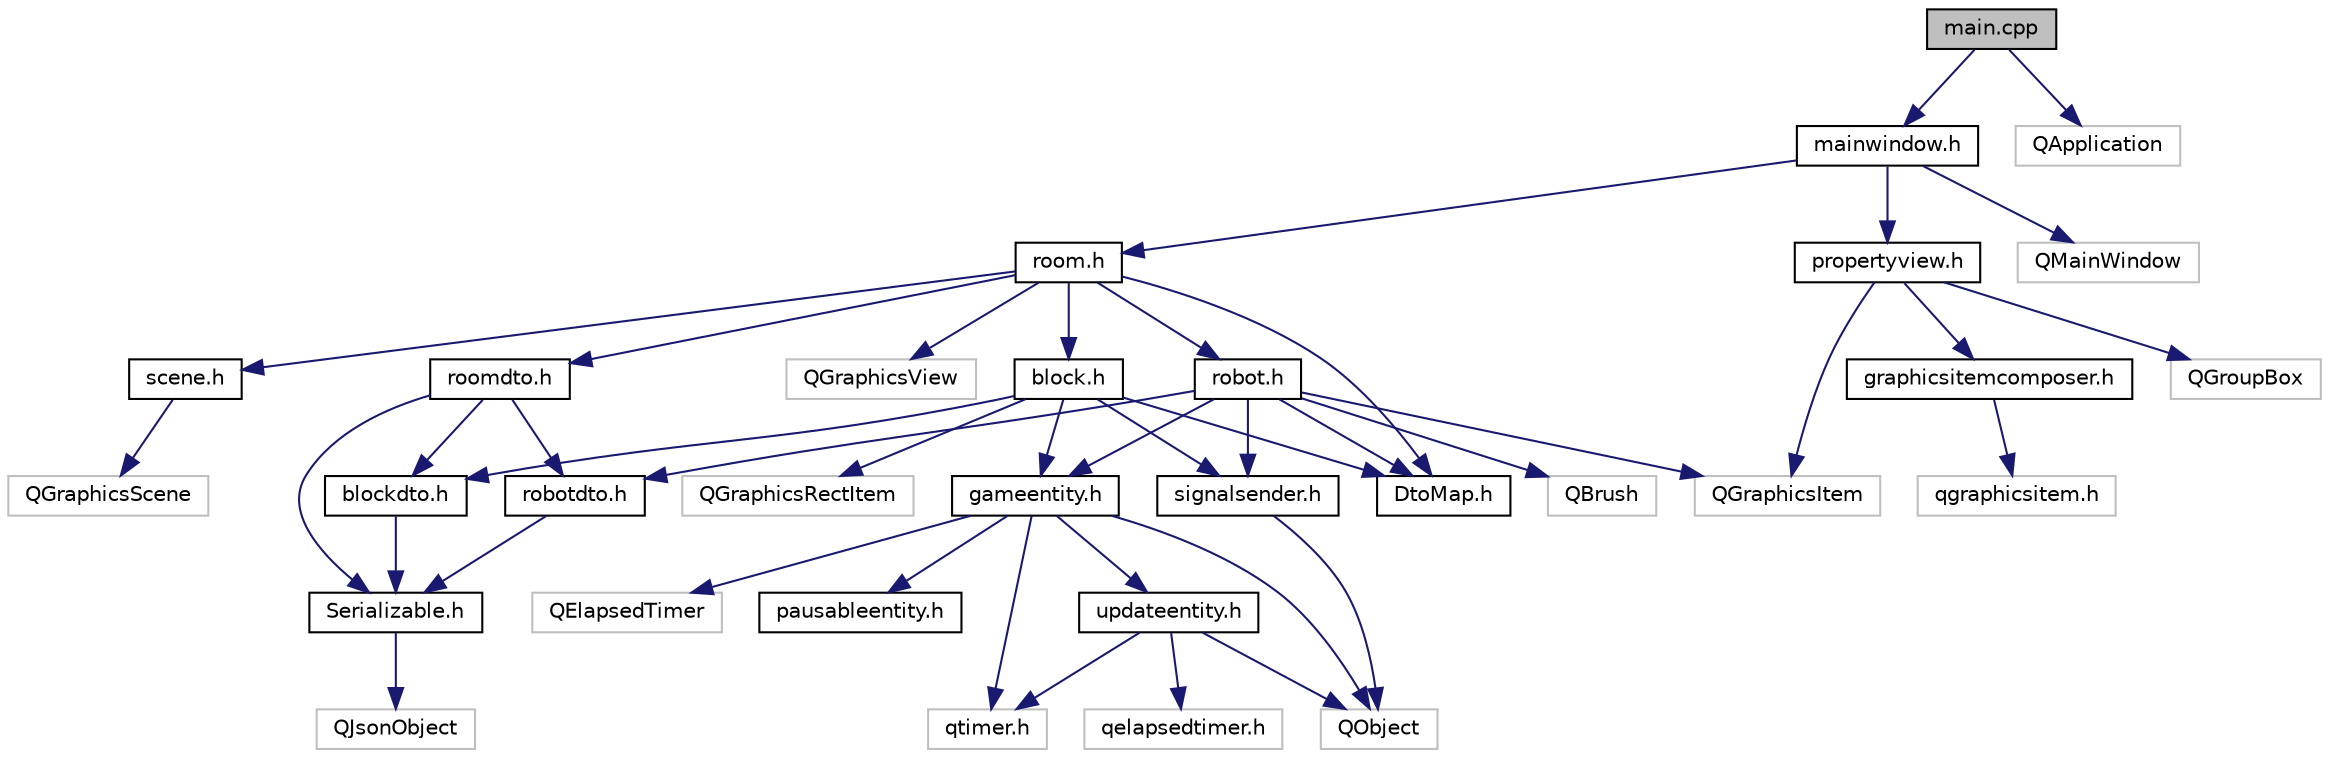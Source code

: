digraph "main.cpp"
{
 // LATEX_PDF_SIZE
  edge [fontname="Helvetica",fontsize="10",labelfontname="Helvetica",labelfontsize="10"];
  node [fontname="Helvetica",fontsize="10",shape=record];
  Node1 [label="main.cpp",height=0.2,width=0.4,color="black", fillcolor="grey75", style="filled", fontcolor="black",tooltip="Project main file"];
  Node1 -> Node2 [color="midnightblue",fontsize="10",style="solid"];
  Node2 [label="mainwindow.h",height=0.2,width=0.4,color="black", fillcolor="white", style="filled",URL="$mainwindow_8h.html",tooltip="Main window class."];
  Node2 -> Node3 [color="midnightblue",fontsize="10",style="solid"];
  Node3 [label="room.h",height=0.2,width=0.4,color="black", fillcolor="white", style="filled",URL="$room_8h.html",tooltip="Class that contains game entites"];
  Node3 -> Node4 [color="midnightblue",fontsize="10",style="solid"];
  Node4 [label="block.h",height=0.2,width=0.4,color="black", fillcolor="white", style="filled",URL="$block_8h.html",tooltip="Block game entity header file."];
  Node4 -> Node5 [color="midnightblue",fontsize="10",style="solid"];
  Node5 [label="DtoMap.h",height=0.2,width=0.4,color="black", fillcolor="white", style="filled",URL="$DtoMap_8h.html",tooltip="Abstract class for classes that can have dto representation"];
  Node4 -> Node6 [color="midnightblue",fontsize="10",style="solid"];
  Node6 [label="blockdto.h",height=0.2,width=0.4,color="black", fillcolor="white", style="filled",URL="$blockdto_8h.html",tooltip="Block game entity dto class"];
  Node6 -> Node7 [color="midnightblue",fontsize="10",style="solid"];
  Node7 [label="Serializable.h",height=0.2,width=0.4,color="black", fillcolor="white", style="filled",URL="$Serializable_8h.html",tooltip="Abstract class for classes that can be serialized as json object."];
  Node7 -> Node8 [color="midnightblue",fontsize="10",style="solid"];
  Node8 [label="QJsonObject",height=0.2,width=0.4,color="grey75", fillcolor="white", style="filled",tooltip=" "];
  Node4 -> Node9 [color="midnightblue",fontsize="10",style="solid"];
  Node9 [label="gameentity.h",height=0.2,width=0.4,color="black", fillcolor="white", style="filled",URL="$gameentity_8h.html",tooltip="Entity with ability to peridiocally update and pause."];
  Node9 -> Node10 [color="midnightblue",fontsize="10",style="solid"];
  Node10 [label="pausableentity.h",height=0.2,width=0.4,color="black", fillcolor="white", style="filled",URL="$pausableentity_8h.html",tooltip="Entity with ability to pause logic."];
  Node9 -> Node11 [color="midnightblue",fontsize="10",style="solid"];
  Node11 [label="updateentity.h",height=0.2,width=0.4,color="black", fillcolor="white", style="filled",URL="$updateentity_8h.html",tooltip="entity with ability to periodically update"];
  Node11 -> Node12 [color="midnightblue",fontsize="10",style="solid"];
  Node12 [label="QObject",height=0.2,width=0.4,color="grey75", fillcolor="white", style="filled",tooltip=" "];
  Node11 -> Node13 [color="midnightblue",fontsize="10",style="solid"];
  Node13 [label="qelapsedtimer.h",height=0.2,width=0.4,color="grey75", fillcolor="white", style="filled",tooltip=" "];
  Node11 -> Node14 [color="midnightblue",fontsize="10",style="solid"];
  Node14 [label="qtimer.h",height=0.2,width=0.4,color="grey75", fillcolor="white", style="filled",tooltip=" "];
  Node9 -> Node15 [color="midnightblue",fontsize="10",style="solid"];
  Node15 [label="QElapsedTimer",height=0.2,width=0.4,color="grey75", fillcolor="white", style="filled",tooltip=" "];
  Node9 -> Node12 [color="midnightblue",fontsize="10",style="solid"];
  Node9 -> Node14 [color="midnightblue",fontsize="10",style="solid"];
  Node4 -> Node16 [color="midnightblue",fontsize="10",style="solid"];
  Node16 [label="signalsender.h",height=0.2,width=0.4,color="black", fillcolor="white", style="filled",URL="$signalsender_8h.html",tooltip="Class for sending signals when game entities are somehow transformed."];
  Node16 -> Node12 [color="midnightblue",fontsize="10",style="solid"];
  Node4 -> Node17 [color="midnightblue",fontsize="10",style="solid"];
  Node17 [label="QGraphicsRectItem",height=0.2,width=0.4,color="grey75", fillcolor="white", style="filled",tooltip=" "];
  Node3 -> Node18 [color="midnightblue",fontsize="10",style="solid"];
  Node18 [label="robot.h",height=0.2,width=0.4,color="black", fillcolor="white", style="filled",URL="$robot_8h.html",tooltip="Robot game entity class."];
  Node18 -> Node9 [color="midnightblue",fontsize="10",style="solid"];
  Node18 -> Node19 [color="midnightblue",fontsize="10",style="solid"];
  Node19 [label="QBrush",height=0.2,width=0.4,color="grey75", fillcolor="white", style="filled",tooltip=" "];
  Node18 -> Node20 [color="midnightblue",fontsize="10",style="solid"];
  Node20 [label="QGraphicsItem",height=0.2,width=0.4,color="grey75", fillcolor="white", style="filled",tooltip=" "];
  Node18 -> Node21 [color="midnightblue",fontsize="10",style="solid"];
  Node21 [label="robotdto.h",height=0.2,width=0.4,color="black", fillcolor="white", style="filled",URL="$robotdto_8h.html",tooltip="Robot game entity dto class"];
  Node21 -> Node7 [color="midnightblue",fontsize="10",style="solid"];
  Node18 -> Node5 [color="midnightblue",fontsize="10",style="solid"];
  Node18 -> Node16 [color="midnightblue",fontsize="10",style="solid"];
  Node3 -> Node22 [color="midnightblue",fontsize="10",style="solid"];
  Node22 [label="roomdto.h",height=0.2,width=0.4,color="black", fillcolor="white", style="filled",URL="$roomdto_8h.html",tooltip="Room dto class"];
  Node22 -> Node6 [color="midnightblue",fontsize="10",style="solid"];
  Node22 -> Node21 [color="midnightblue",fontsize="10",style="solid"];
  Node22 -> Node7 [color="midnightblue",fontsize="10",style="solid"];
  Node3 -> Node5 [color="midnightblue",fontsize="10",style="solid"];
  Node3 -> Node23 [color="midnightblue",fontsize="10",style="solid"];
  Node23 [label="scene.h",height=0.2,width=0.4,color="black", fillcolor="white", style="filled",URL="$scene_8h.html",tooltip="QGraphicsScene wrapper that emits signal with item pressed on on click."];
  Node23 -> Node24 [color="midnightblue",fontsize="10",style="solid"];
  Node24 [label="QGraphicsScene",height=0.2,width=0.4,color="grey75", fillcolor="white", style="filled",tooltip=" "];
  Node3 -> Node25 [color="midnightblue",fontsize="10",style="solid"];
  Node25 [label="QGraphicsView",height=0.2,width=0.4,color="grey75", fillcolor="white", style="filled",tooltip=" "];
  Node2 -> Node26 [color="midnightblue",fontsize="10",style="solid"];
  Node26 [label="propertyview.h",height=0.2,width=0.4,color="black", fillcolor="white", style="filled",URL="$propertyview_8h.html",tooltip="Property view management class."];
  Node26 -> Node27 [color="midnightblue",fontsize="10",style="solid"];
  Node27 [label="graphicsitemcomposer.h",height=0.2,width=0.4,color="black", fillcolor="white", style="filled",URL="$graphicsitemcomposer_8h.html",tooltip="Abstract class for classes that are bindable to property view"];
  Node27 -> Node28 [color="midnightblue",fontsize="10",style="solid"];
  Node28 [label="qgraphicsitem.h",height=0.2,width=0.4,color="grey75", fillcolor="white", style="filled",tooltip=" "];
  Node26 -> Node29 [color="midnightblue",fontsize="10",style="solid"];
  Node29 [label="QGroupBox",height=0.2,width=0.4,color="grey75", fillcolor="white", style="filled",tooltip=" "];
  Node26 -> Node20 [color="midnightblue",fontsize="10",style="solid"];
  Node2 -> Node30 [color="midnightblue",fontsize="10",style="solid"];
  Node30 [label="QMainWindow",height=0.2,width=0.4,color="grey75", fillcolor="white", style="filled",tooltip=" "];
  Node1 -> Node31 [color="midnightblue",fontsize="10",style="solid"];
  Node31 [label="QApplication",height=0.2,width=0.4,color="grey75", fillcolor="white", style="filled",tooltip=" "];
}
